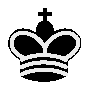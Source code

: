 % Converted from PostScript(TM) to MetaPost by pstoedit
% MetaPost backend contributed by Scott Pakin <scott+ps2ed_AT_pakin.org>
% pstoedit is Copyright (C) 1993 - 2020 Wolfgang Glunz <wglunz35_AT_pstoedit.net>

% Generate structured PostScript
prologues := 1;

% Display a given string with its *baseline* at a given location
% and with a given rotation angle
vardef showtext(expr origin)(expr angle)(expr string) =
  draw string infont defaultfont scaled defaultscale
    rotated angle shifted origin;
enddef;

beginfig(1);
pickup pencircle scaled 1.125000bp;
linejoin := mitered;
draw (16.875000,25.027300)--(16.875000,29.250000);
pickup pencircle scaled 0.000000bp;
linecap := butt;
fill (16.875000,15.000000)..controls (16.875000,15.000000) and (20.250000,20.625000)..(19.125000,22.875000)
	..controls (19.125000,22.875000) and (18.375000,24.750000)..(16.875000,24.750000)
	..controls (15.375000,24.750000) and (14.625000,22.875000)..(14.625000,22.875000)
	..controls (13.500000,20.625000) and (16.875000,15.000000)..(16.875000,15.000000)
	--cycle;
pickup pencircle scaled 1.125000bp;
draw (16.875000,15.000000)..controls (16.875000,15.000000) and (20.250000,20.625000)..(19.125000,22.875000)
	..controls (19.125000,22.875000) and (18.375000,24.750000)..(16.875000,24.750000)
	..controls (15.375000,24.750000) and (14.625000,22.875000)..(14.625000,22.875000)
	..controls (13.500000,20.625000) and (16.875000,15.000000)..(16.875000,15.000000);
pickup pencircle scaled 0.000000bp;
linecap := rounded;
linejoin := rounded;
fill (8.625000,6.000000)..controls (12.750000,3.375000) and (20.250000,3.375000)..(24.375000,6.000000)
	--(24.375000,11.250000)..controls (24.375000,11.250000) and (31.125000,14.625000)..(28.875000,19.125000)
	..controls (25.875000,24.000000) and (18.750000,21.750000)..(16.875000,16.125000)
	--(16.875000,13.500000)--(16.875000,16.125000)..controls (14.250000,21.750000) and (7.125000,24.000000)..(4.875000,19.125000)
	..controls (2.625000,14.625000) and (8.625000,11.625000)..(8.625000,11.625000)
	--cycle;
fill (8.625000,6.000000)--cycle;
pickup pencircle scaled 1.125000bp;
draw (8.625000,6.000000)..controls (12.750000,3.375000) and (20.250000,3.375000)..(24.375000,6.000000)
	--(24.375000,11.250000)..controls (24.375000,11.250000) and (31.125000,14.625000)..(28.875000,19.125000)
	..controls (25.875000,24.000000) and (18.750000,21.750000)..(16.875000,16.125000)
	--(16.875000,13.500000)--(16.875000,16.125000)..controls (14.250000,21.750000) and (7.125000,24.000000)..(4.875000,19.125000)
	..controls (2.625000,14.625000) and (8.625000,11.625000)..(8.625000,11.625000)
	--cycle;
draw (8.625000,6.000000);
linejoin := mitered;
draw (15.000000,27.750000)--(18.750000,27.750000);
drawoptions (withcolor (0.925490,0.925490,0.925490));
linejoin := rounded;
draw (24.000000,11.625000)..controls (24.000000,11.625000) and (30.375000,14.625000)..(28.523399,18.863300)
	..controls (25.613300,23.250000) and (18.750000,20.250000)..(16.875000,15.375000)
	--(16.882799,13.800800)--(16.875000,15.375000)..controls (15.000000,20.250000) and (7.429690,23.250000)..(5.246090,18.863300)
	..controls (3.375000,14.625000) and (8.886720,12.113300)..(8.886720,12.113300);
draw (8.625000,11.250000)..controls (12.750000,13.500000) and (20.250000,13.500000)..(24.375000,11.250000);
draw (8.625000,8.625000)..controls (12.750000,10.875000) and (20.250000,10.875000)..(24.375000,8.625000);
draw (8.625000,6.000000)..controls (12.750000,8.250000) and (20.250000,8.250000)..(24.375000,6.000000);
endfig;
end
